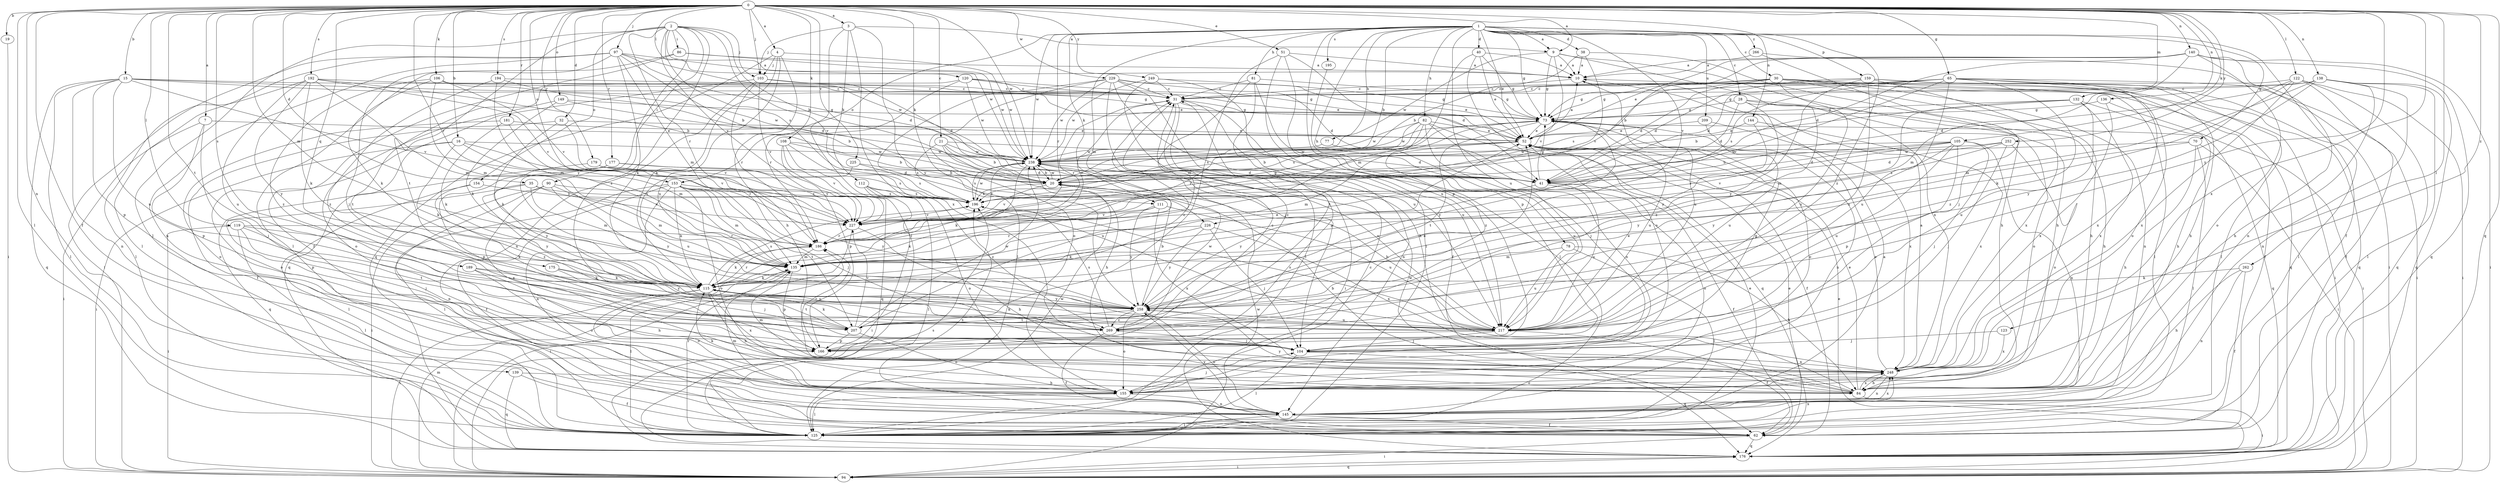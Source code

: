 strict digraph  {
0;
1;
2;
3;
4;
7;
9;
10;
15;
16;
19;
20;
21;
28;
30;
31;
32;
35;
38;
40;
41;
51;
52;
62;
65;
70;
73;
77;
78;
81;
82;
84;
86;
90;
94;
97;
103;
104;
105;
106;
108;
111;
112;
115;
119;
120;
122;
123;
125;
132;
135;
136;
138;
139;
140;
144;
145;
149;
153;
154;
155;
159;
166;
175;
176;
177;
179;
181;
186;
189;
192;
194;
195;
196;
207;
209;
217;
225;
226;
227;
229;
238;
248;
249;
252;
258;
262;
266;
269;
0 -> 3  [label=a];
0 -> 4  [label=a];
0 -> 7  [label=a];
0 -> 9  [label=a];
0 -> 15  [label=b];
0 -> 16  [label=b];
0 -> 19  [label=b];
0 -> 21  [label=c];
0 -> 32  [label=d];
0 -> 35  [label=d];
0 -> 51  [label=e];
0 -> 62  [label=f];
0 -> 65  [label=g];
0 -> 97  [label=j];
0 -> 103  [label=j];
0 -> 105  [label=k];
0 -> 106  [label=k];
0 -> 108  [label=k];
0 -> 111  [label=k];
0 -> 119  [label=l];
0 -> 120  [label=l];
0 -> 122  [label=l];
0 -> 123  [label=l];
0 -> 125  [label=l];
0 -> 132  [label=m];
0 -> 135  [label=m];
0 -> 136  [label=n];
0 -> 138  [label=n];
0 -> 139  [label=n];
0 -> 140  [label=n];
0 -> 144  [label=n];
0 -> 149  [label=o];
0 -> 153  [label=o];
0 -> 175  [label=q];
0 -> 176  [label=q];
0 -> 177  [label=r];
0 -> 179  [label=r];
0 -> 181  [label=r];
0 -> 186  [label=r];
0 -> 189  [label=s];
0 -> 192  [label=s];
0 -> 194  [label=s];
0 -> 207  [label=t];
0 -> 225  [label=v];
0 -> 229  [label=w];
0 -> 238  [label=w];
0 -> 248  [label=x];
0 -> 249  [label=y];
0 -> 252  [label=y];
0 -> 258  [label=y];
0 -> 262  [label=z];
1 -> 9  [label=a];
1 -> 20  [label=b];
1 -> 28  [label=c];
1 -> 30  [label=c];
1 -> 38  [label=d];
1 -> 40  [label=d];
1 -> 52  [label=e];
1 -> 62  [label=f];
1 -> 70  [label=g];
1 -> 73  [label=g];
1 -> 77  [label=h];
1 -> 78  [label=h];
1 -> 81  [label=h];
1 -> 82  [label=h];
1 -> 111  [label=k];
1 -> 135  [label=m];
1 -> 153  [label=o];
1 -> 159  [label=p];
1 -> 166  [label=p];
1 -> 186  [label=r];
1 -> 195  [label=s];
1 -> 209  [label=u];
1 -> 217  [label=u];
1 -> 226  [label=v];
1 -> 238  [label=w];
1 -> 266  [label=z];
1 -> 269  [label=z];
2 -> 20  [label=b];
2 -> 86  [label=i];
2 -> 90  [label=i];
2 -> 103  [label=j];
2 -> 125  [label=l];
2 -> 154  [label=o];
2 -> 186  [label=r];
2 -> 196  [label=s];
2 -> 207  [label=t];
2 -> 226  [label=v];
2 -> 227  [label=v];
2 -> 238  [label=w];
2 -> 258  [label=y];
2 -> 269  [label=z];
3 -> 9  [label=a];
3 -> 103  [label=j];
3 -> 112  [label=k];
3 -> 125  [label=l];
3 -> 248  [label=x];
3 -> 258  [label=y];
4 -> 84  [label=h];
4 -> 103  [label=j];
4 -> 115  [label=k];
4 -> 176  [label=q];
4 -> 217  [label=u];
4 -> 238  [label=w];
7 -> 52  [label=e];
7 -> 94  [label=i];
7 -> 104  [label=j];
7 -> 166  [label=p];
9 -> 10  [label=a];
9 -> 73  [label=g];
9 -> 84  [label=h];
9 -> 227  [label=v];
9 -> 238  [label=w];
9 -> 248  [label=x];
10 -> 31  [label=c];
10 -> 176  [label=q];
10 -> 217  [label=u];
15 -> 31  [label=c];
15 -> 52  [label=e];
15 -> 125  [label=l];
15 -> 145  [label=n];
15 -> 166  [label=p];
15 -> 176  [label=q];
15 -> 217  [label=u];
15 -> 227  [label=v];
15 -> 238  [label=w];
16 -> 94  [label=i];
16 -> 115  [label=k];
16 -> 155  [label=o];
16 -> 186  [label=r];
16 -> 227  [label=v];
16 -> 238  [label=w];
19 -> 94  [label=i];
20 -> 196  [label=s];
20 -> 227  [label=v];
20 -> 238  [label=w];
21 -> 20  [label=b];
21 -> 41  [label=d];
21 -> 84  [label=h];
21 -> 196  [label=s];
21 -> 217  [label=u];
21 -> 238  [label=w];
28 -> 41  [label=d];
28 -> 73  [label=g];
28 -> 84  [label=h];
28 -> 155  [label=o];
28 -> 258  [label=y];
28 -> 269  [label=z];
30 -> 31  [label=c];
30 -> 41  [label=d];
30 -> 62  [label=f];
30 -> 73  [label=g];
30 -> 84  [label=h];
30 -> 94  [label=i];
30 -> 125  [label=l];
30 -> 145  [label=n];
30 -> 196  [label=s];
30 -> 217  [label=u];
31 -> 73  [label=g];
31 -> 94  [label=i];
31 -> 145  [label=n];
31 -> 166  [label=p];
31 -> 186  [label=r];
31 -> 217  [label=u];
32 -> 52  [label=e];
32 -> 62  [label=f];
32 -> 115  [label=k];
32 -> 227  [label=v];
35 -> 135  [label=m];
35 -> 166  [label=p];
35 -> 196  [label=s];
35 -> 227  [label=v];
35 -> 258  [label=y];
38 -> 10  [label=a];
38 -> 20  [label=b];
38 -> 84  [label=h];
38 -> 227  [label=v];
40 -> 10  [label=a];
40 -> 52  [label=e];
40 -> 73  [label=g];
40 -> 135  [label=m];
40 -> 155  [label=o];
41 -> 62  [label=f];
41 -> 73  [label=g];
41 -> 155  [label=o];
41 -> 217  [label=u];
41 -> 258  [label=y];
51 -> 10  [label=a];
51 -> 41  [label=d];
51 -> 125  [label=l];
51 -> 207  [label=t];
51 -> 217  [label=u];
52 -> 10  [label=a];
52 -> 20  [label=b];
52 -> 62  [label=f];
52 -> 135  [label=m];
52 -> 238  [label=w];
62 -> 52  [label=e];
62 -> 94  [label=i];
62 -> 176  [label=q];
62 -> 196  [label=s];
65 -> 31  [label=c];
65 -> 41  [label=d];
65 -> 73  [label=g];
65 -> 84  [label=h];
65 -> 94  [label=i];
65 -> 125  [label=l];
65 -> 196  [label=s];
65 -> 217  [label=u];
65 -> 227  [label=v];
65 -> 248  [label=x];
65 -> 269  [label=z];
70 -> 84  [label=h];
70 -> 94  [label=i];
70 -> 125  [label=l];
70 -> 238  [label=w];
70 -> 258  [label=y];
73 -> 52  [label=e];
73 -> 145  [label=n];
73 -> 155  [label=o];
73 -> 176  [label=q];
73 -> 196  [label=s];
73 -> 207  [label=t];
73 -> 217  [label=u];
73 -> 238  [label=w];
73 -> 258  [label=y];
77 -> 217  [label=u];
77 -> 238  [label=w];
78 -> 84  [label=h];
78 -> 125  [label=l];
78 -> 135  [label=m];
78 -> 217  [label=u];
81 -> 31  [label=c];
81 -> 73  [label=g];
81 -> 125  [label=l];
81 -> 135  [label=m];
81 -> 207  [label=t];
82 -> 52  [label=e];
82 -> 104  [label=j];
82 -> 155  [label=o];
82 -> 176  [label=q];
82 -> 186  [label=r];
82 -> 196  [label=s];
82 -> 238  [label=w];
82 -> 269  [label=z];
84 -> 20  [label=b];
84 -> 52  [label=e];
84 -> 94  [label=i];
84 -> 238  [label=w];
84 -> 248  [label=x];
84 -> 258  [label=y];
86 -> 10  [label=a];
86 -> 62  [label=f];
86 -> 125  [label=l];
86 -> 238  [label=w];
90 -> 94  [label=i];
90 -> 135  [label=m];
90 -> 145  [label=n];
90 -> 196  [label=s];
90 -> 248  [label=x];
90 -> 258  [label=y];
94 -> 135  [label=m];
94 -> 176  [label=q];
97 -> 10  [label=a];
97 -> 20  [label=b];
97 -> 41  [label=d];
97 -> 94  [label=i];
97 -> 104  [label=j];
97 -> 115  [label=k];
97 -> 125  [label=l];
97 -> 135  [label=m];
97 -> 145  [label=n];
97 -> 238  [label=w];
103 -> 31  [label=c];
103 -> 41  [label=d];
103 -> 145  [label=n];
103 -> 176  [label=q];
103 -> 186  [label=r];
103 -> 227  [label=v];
104 -> 73  [label=g];
104 -> 125  [label=l];
104 -> 176  [label=q];
104 -> 248  [label=x];
105 -> 20  [label=b];
105 -> 41  [label=d];
105 -> 104  [label=j];
105 -> 145  [label=n];
105 -> 166  [label=p];
105 -> 217  [label=u];
105 -> 227  [label=v];
105 -> 238  [label=w];
105 -> 258  [label=y];
106 -> 31  [label=c];
106 -> 73  [label=g];
106 -> 115  [label=k];
106 -> 135  [label=m];
106 -> 227  [label=v];
106 -> 269  [label=z];
108 -> 20  [label=b];
108 -> 166  [label=p];
108 -> 176  [label=q];
108 -> 217  [label=u];
108 -> 227  [label=v];
108 -> 238  [label=w];
111 -> 115  [label=k];
111 -> 217  [label=u];
111 -> 227  [label=v];
111 -> 248  [label=x];
111 -> 258  [label=y];
112 -> 94  [label=i];
112 -> 125  [label=l];
112 -> 155  [label=o];
112 -> 196  [label=s];
112 -> 269  [label=z];
115 -> 52  [label=e];
115 -> 84  [label=h];
115 -> 94  [label=i];
115 -> 155  [label=o];
115 -> 186  [label=r];
115 -> 196  [label=s];
115 -> 207  [label=t];
115 -> 248  [label=x];
115 -> 258  [label=y];
119 -> 94  [label=i];
119 -> 104  [label=j];
119 -> 115  [label=k];
119 -> 125  [label=l];
119 -> 186  [label=r];
119 -> 207  [label=t];
120 -> 31  [label=c];
120 -> 52  [label=e];
120 -> 73  [label=g];
120 -> 186  [label=r];
120 -> 207  [label=t];
120 -> 238  [label=w];
122 -> 31  [label=c];
122 -> 41  [label=d];
122 -> 62  [label=f];
122 -> 94  [label=i];
122 -> 115  [label=k];
122 -> 176  [label=q];
122 -> 248  [label=x];
123 -> 104  [label=j];
123 -> 248  [label=x];
125 -> 10  [label=a];
125 -> 31  [label=c];
125 -> 52  [label=e];
125 -> 186  [label=r];
125 -> 238  [label=w];
125 -> 248  [label=x];
132 -> 20  [label=b];
132 -> 73  [label=g];
132 -> 84  [label=h];
132 -> 135  [label=m];
132 -> 217  [label=u];
132 -> 248  [label=x];
135 -> 115  [label=k];
135 -> 125  [label=l];
135 -> 166  [label=p];
136 -> 73  [label=g];
136 -> 94  [label=i];
136 -> 248  [label=x];
138 -> 31  [label=c];
138 -> 73  [label=g];
138 -> 84  [label=h];
138 -> 125  [label=l];
138 -> 135  [label=m];
138 -> 145  [label=n];
138 -> 176  [label=q];
138 -> 258  [label=y];
139 -> 62  [label=f];
139 -> 84  [label=h];
139 -> 176  [label=q];
140 -> 10  [label=a];
140 -> 20  [label=b];
140 -> 41  [label=d];
140 -> 52  [label=e];
140 -> 94  [label=i];
140 -> 135  [label=m];
140 -> 145  [label=n];
140 -> 155  [label=o];
140 -> 176  [label=q];
144 -> 52  [label=e];
144 -> 186  [label=r];
144 -> 248  [label=x];
145 -> 62  [label=f];
145 -> 125  [label=l];
145 -> 135  [label=m];
145 -> 248  [label=x];
145 -> 258  [label=y];
149 -> 20  [label=b];
149 -> 73  [label=g];
149 -> 115  [label=k];
149 -> 155  [label=o];
153 -> 62  [label=f];
153 -> 104  [label=j];
153 -> 115  [label=k];
153 -> 125  [label=l];
153 -> 135  [label=m];
153 -> 145  [label=n];
153 -> 155  [label=o];
153 -> 196  [label=s];
153 -> 207  [label=t];
153 -> 258  [label=y];
154 -> 125  [label=l];
154 -> 196  [label=s];
154 -> 269  [label=z];
155 -> 104  [label=j];
155 -> 115  [label=k];
155 -> 125  [label=l];
155 -> 145  [label=n];
159 -> 31  [label=c];
159 -> 41  [label=d];
159 -> 125  [label=l];
159 -> 155  [label=o];
159 -> 176  [label=q];
159 -> 217  [label=u];
159 -> 248  [label=x];
159 -> 258  [label=y];
166 -> 31  [label=c];
166 -> 186  [label=r];
175 -> 104  [label=j];
175 -> 115  [label=k];
175 -> 217  [label=u];
176 -> 52  [label=e];
176 -> 94  [label=i];
176 -> 196  [label=s];
176 -> 238  [label=w];
177 -> 41  [label=d];
177 -> 166  [label=p];
177 -> 227  [label=v];
177 -> 258  [label=y];
179 -> 41  [label=d];
179 -> 176  [label=q];
179 -> 196  [label=s];
181 -> 52  [label=e];
181 -> 115  [label=k];
181 -> 135  [label=m];
181 -> 155  [label=o];
186 -> 31  [label=c];
186 -> 115  [label=k];
186 -> 135  [label=m];
189 -> 84  [label=h];
189 -> 115  [label=k];
189 -> 155  [label=o];
189 -> 258  [label=y];
192 -> 20  [label=b];
192 -> 31  [label=c];
192 -> 115  [label=k];
192 -> 125  [label=l];
192 -> 135  [label=m];
192 -> 217  [label=u];
192 -> 227  [label=v];
192 -> 258  [label=y];
194 -> 31  [label=c];
194 -> 41  [label=d];
194 -> 135  [label=m];
194 -> 269  [label=z];
195 -> 166  [label=p];
196 -> 227  [label=v];
196 -> 238  [label=w];
207 -> 31  [label=c];
207 -> 52  [label=e];
207 -> 115  [label=k];
207 -> 155  [label=o];
207 -> 166  [label=p];
207 -> 227  [label=v];
207 -> 238  [label=w];
209 -> 52  [label=e];
209 -> 217  [label=u];
209 -> 248  [label=x];
217 -> 20  [label=b];
217 -> 52  [label=e];
217 -> 62  [label=f];
217 -> 104  [label=j];
217 -> 166  [label=p];
217 -> 196  [label=s];
225 -> 20  [label=b];
225 -> 196  [label=s];
225 -> 217  [label=u];
226 -> 104  [label=j];
226 -> 115  [label=k];
226 -> 186  [label=r];
226 -> 248  [label=x];
226 -> 258  [label=y];
227 -> 73  [label=g];
227 -> 84  [label=h];
227 -> 94  [label=i];
227 -> 186  [label=r];
229 -> 31  [label=c];
229 -> 41  [label=d];
229 -> 52  [label=e];
229 -> 84  [label=h];
229 -> 104  [label=j];
229 -> 125  [label=l];
229 -> 155  [label=o];
229 -> 217  [label=u];
229 -> 238  [label=w];
238 -> 20  [label=b];
238 -> 41  [label=d];
238 -> 115  [label=k];
238 -> 196  [label=s];
238 -> 227  [label=v];
248 -> 10  [label=a];
248 -> 52  [label=e];
248 -> 84  [label=h];
248 -> 135  [label=m];
248 -> 145  [label=n];
248 -> 155  [label=o];
249 -> 31  [label=c];
249 -> 62  [label=f];
249 -> 73  [label=g];
249 -> 125  [label=l];
249 -> 238  [label=w];
252 -> 41  [label=d];
252 -> 104  [label=j];
252 -> 155  [label=o];
252 -> 196  [label=s];
252 -> 238  [label=w];
258 -> 20  [label=b];
258 -> 145  [label=n];
258 -> 155  [label=o];
258 -> 207  [label=t];
258 -> 217  [label=u];
258 -> 269  [label=z];
262 -> 62  [label=f];
262 -> 84  [label=h];
262 -> 115  [label=k];
262 -> 145  [label=n];
266 -> 10  [label=a];
266 -> 94  [label=i];
266 -> 104  [label=j];
269 -> 31  [label=c];
269 -> 62  [label=f];
269 -> 104  [label=j];
269 -> 115  [label=k];
269 -> 196  [label=s];
269 -> 238  [label=w];
}
